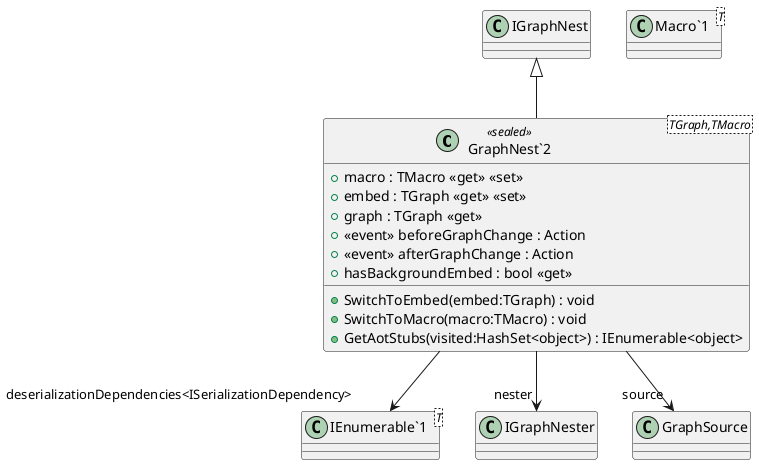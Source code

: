 @startuml
class "GraphNest`2"<TGraph,TMacro> <<sealed>> {
    + macro : TMacro <<get>> <<set>>
    + embed : TGraph <<get>> <<set>>
    + graph : TGraph <<get>>
    + SwitchToEmbed(embed:TGraph) : void
    + SwitchToMacro(macro:TMacro) : void
    +  <<event>> beforeGraphChange : Action 
    +  <<event>> afterGraphChange : Action 
    + GetAotStubs(visited:HashSet<object>) : IEnumerable<object>
    + hasBackgroundEmbed : bool <<get>>
}
class "Macro`1"<T> {
}
class "IEnumerable`1"<T> {
}
IGraphNest <|-- "GraphNest`2"
"GraphNest`2" --> "nester" IGraphNester
"GraphNest`2" --> "source" GraphSource
"GraphNest`2" --> "deserializationDependencies<ISerializationDependency>" "IEnumerable`1"
@enduml
